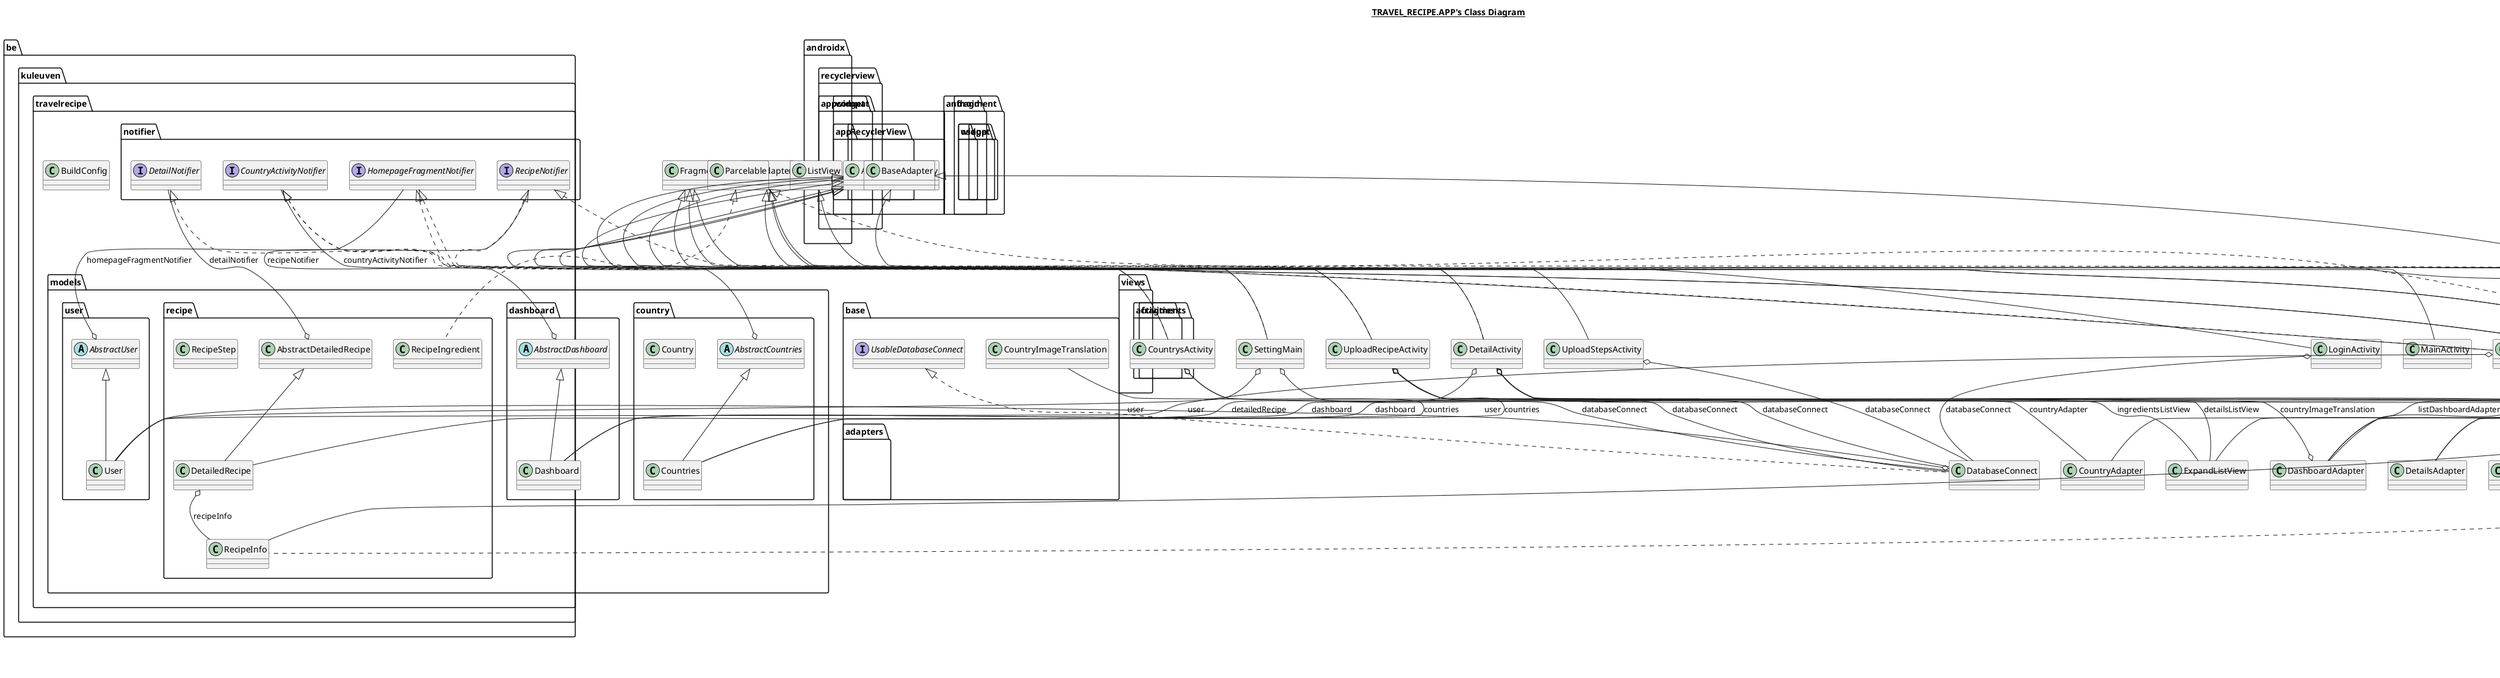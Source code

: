 @startuml

title __TRAVEL_RECIPE.APP's Class Diagram__\n

  namespace be.kuleuven.travelrecipe {
    class be.kuleuven.travelrecipe.BuildConfig {
    }
  }
  

  namespace be.kuleuven.travelrecipe {
    namespace adapters {
      class be.kuleuven.travelrecipe.adapters.CountryAdapter {
      }
    }
  }
  

  namespace be.kuleuven.travelrecipe {
    namespace adapters {
      class be.kuleuven.travelrecipe.adapters.DashboardAdapter {
      }
    }
  }
  

  namespace be.kuleuven.travelrecipe {
    namespace adapters {
      class be.kuleuven.travelrecipe.adapters.DetailsAdapter {
      }
    }
  }
  

  namespace be.kuleuven.travelrecipe {
    namespace adapters {
      class be.kuleuven.travelrecipe.adapters.ExpandListView {
      }
    }
  }
  

  namespace be.kuleuven.travelrecipe {
    namespace adapters {
      class be.kuleuven.travelrecipe.adapters.IngredientAdapter {
      }
    }
  }
  

  namespace be.kuleuven.travelrecipe {
    namespace adapters {
      class be.kuleuven.travelrecipe.adapters.RecipeDetailsAdapter {
      }
    }
  }
  

  namespace be.kuleuven.travelrecipe {
    namespace base {
      class be.kuleuven.travelrecipe.base.CountryImageTranslation {
      }
    }
  }
  

  namespace be.kuleuven.travelrecipe {
    namespace base {
      class be.kuleuven.travelrecipe.base.DatabaseConnect {
      }
    }
  }
  

  namespace be.kuleuven.travelrecipe {
    namespace base {
      interface be.kuleuven.travelrecipe.base.UsableDatabaseConnect {
      }
    }
  }
  

  namespace be.kuleuven.travelrecipe {
    namespace models.country {
      abstract class be.kuleuven.travelrecipe.models.country.AbstractCountries {
      }
    }
  }
  

  namespace be.kuleuven.travelrecipe {
    namespace models.country {
      class be.kuleuven.travelrecipe.models.country.Countries {
      }
    }
  }
  

  namespace be.kuleuven.travelrecipe {
    namespace models.country {
      class be.kuleuven.travelrecipe.models.country.Country {
      }
    }
  }
  

  namespace be.kuleuven.travelrecipe {
    namespace models.dashboard {
      abstract class be.kuleuven.travelrecipe.models.dashboard.AbstractDashboard {
      }
    }
  }
  

  namespace be.kuleuven.travelrecipe {
    namespace models.dashboard {
      class be.kuleuven.travelrecipe.models.dashboard.Dashboard {
      }
    }
  }
  

  namespace be.kuleuven.travelrecipe {
    namespace models.recipe {
      class be.kuleuven.travelrecipe.models.recipe.AbstractDetailedRecipe {
      }
    }
  }
  

  namespace be.kuleuven.travelrecipe {
    namespace models.recipe {
      class be.kuleuven.travelrecipe.models.recipe.DetailedRecipe {
      }
    }
  }
  

  namespace be.kuleuven.travelrecipe {
    namespace models.recipe {
      class be.kuleuven.travelrecipe.models.recipe.RecipeInfo {
      }
    }
  }
  

  namespace be.kuleuven.travelrecipe {
    namespace models.recipe {
      class be.kuleuven.travelrecipe.models.recipe.RecipeIngredient {
      }
    }
  }
  

  namespace be.kuleuven.travelrecipe {
    namespace models.recipe {
      class be.kuleuven.travelrecipe.models.recipe.RecipeStep {
      }
    }
  }
  

  namespace be.kuleuven.travelrecipe {
    namespace models.user {
      abstract class be.kuleuven.travelrecipe.models.user.AbstractUser {
      }
    }
  }
  

  namespace be.kuleuven.travelrecipe {
    namespace models.user {
      class be.kuleuven.travelrecipe.models.user.User {
      }
    }
  }
  

  namespace be.kuleuven.travelrecipe {
    namespace notifier {
      interface be.kuleuven.travelrecipe.notifier.CountryActivityNotifier {
      }
    }
  }
  

  namespace be.kuleuven.travelrecipe {
    namespace notifier {
      interface be.kuleuven.travelrecipe.notifier.DetailNotifier {
      }
    }
  }
  

  namespace be.kuleuven.travelrecipe {
    namespace notifier {
      interface be.kuleuven.travelrecipe.notifier.HomepageFragmentNotifier {
      }
    }
  }
  

  namespace be.kuleuven.travelrecipe {
    namespace notifier {
      interface be.kuleuven.travelrecipe.notifier.RecipeNotifier {
      }
    }
  }
  

  namespace be.kuleuven.travelrecipe {
    namespace views.activities {
      class be.kuleuven.travelrecipe.views.activities.CountrysActivity {
      }
    }
  }
  

  namespace be.kuleuven.travelrecipe {
    namespace views.activities {
      class be.kuleuven.travelrecipe.views.activities.DetailActivity {
      }
    }
  }
  

  namespace be.kuleuven.travelrecipe {
    namespace views.activities {
      class be.kuleuven.travelrecipe.views.activities.LoginActivity {
      }
    }
  }
  

  namespace be.kuleuven.travelrecipe {
    namespace views.activities {
      class be.kuleuven.travelrecipe.views.activities.MainActivity {
      }
    }
  }
  

  namespace be.kuleuven.travelrecipe {
    namespace views.activities {
      class be.kuleuven.travelrecipe.views.activities.SettingMain {
      }
    }
  }
  

  namespace be.kuleuven.travelrecipe {
    namespace views.activities {
      class be.kuleuven.travelrecipe.views.activities.UploadRecipeActivity {
      }
    }
  }
  

  namespace be.kuleuven.travelrecipe {
    namespace views.activities {
      class be.kuleuven.travelrecipe.views.activities.UploadStepsActivity {
      }
    }
  }
  

  namespace be.kuleuven.travelrecipe {
    namespace views.fragments {
      class be.kuleuven.travelrecipe.views.fragments.HomeFragment {
      }
    }
  }
  

  namespace be.kuleuven.travelrecipe {
    namespace views.fragments {
      class be.kuleuven.travelrecipe.views.fragments.MeFragment {
      }
    }
  }
  

  namespace be.kuleuven.travelrecipe {
    namespace views.fragments {
      class be.kuleuven.travelrecipe.views.fragments.SearchFragment {
      }
    }
  }
  

  be.kuleuven.travelrecipe.adapters.CountryAdapter -up-|> androidx.recyclerview.widget.RecyclerView.Adapter
  be.kuleuven.travelrecipe.adapters.DashboardAdapter -up-|> androidx.recyclerview.widget.RecyclerView.Adapter
  be.kuleuven.travelrecipe.adapters.DashboardAdapter o-- be.kuleuven.travelrecipe.base.CountryImageTranslation : countryImageTranslation
  be.kuleuven.travelrecipe.adapters.DetailsAdapter -up-|> android.widget.BaseAdapter
  be.kuleuven.travelrecipe.adapters.ExpandListView -up-|> android.widget.ListView
  be.kuleuven.travelrecipe.adapters.IngredientAdapter -up-|> android.widget.BaseAdapter
  be.kuleuven.travelrecipe.adapters.RecipeDetailsAdapter -up-|> androidx.recyclerview.widget.RecyclerView.Adapter
  be.kuleuven.travelrecipe.base.DatabaseConnect .up.|> be.kuleuven.travelrecipe.base.UsableDatabaseConnect
  be.kuleuven.travelrecipe.base.DatabaseConnect o-- be.kuleuven.travelrecipe.models.user.User : user
  be.kuleuven.travelrecipe.models.country.AbstractCountries o-- be.kuleuven.travelrecipe.notifier.CountryActivityNotifier : countryActivityNotifier
  be.kuleuven.travelrecipe.models.country.Countries -up-|> be.kuleuven.travelrecipe.models.country.AbstractCountries
  be.kuleuven.travelrecipe.models.dashboard.AbstractDashboard o-- be.kuleuven.travelrecipe.notifier.RecipeNotifier : recipeNotifier
  be.kuleuven.travelrecipe.models.dashboard.Dashboard -up-|> be.kuleuven.travelrecipe.models.dashboard.AbstractDashboard
  be.kuleuven.travelrecipe.models.recipe.AbstractDetailedRecipe o-- be.kuleuven.travelrecipe.notifier.DetailNotifier : detailNotifier
  be.kuleuven.travelrecipe.models.recipe.DetailedRecipe -up-|> be.kuleuven.travelrecipe.models.recipe.AbstractDetailedRecipe
  be.kuleuven.travelrecipe.models.recipe.DetailedRecipe o-- be.kuleuven.travelrecipe.models.recipe.RecipeInfo : recipeInfo
  be.kuleuven.travelrecipe.models.recipe.RecipeInfo .up.|> android.os.Parcelable
  be.kuleuven.travelrecipe.models.recipe.RecipeIngredient .up.|> android.os.Parcelable
  be.kuleuven.travelrecipe.models.user.AbstractUser o-- be.kuleuven.travelrecipe.notifier.HomepageFragmentNotifier : homepageFragmentNotifier
  be.kuleuven.travelrecipe.models.user.User -up-|> be.kuleuven.travelrecipe.models.user.AbstractUser
  be.kuleuven.travelrecipe.views.activities.CountrysActivity .up.|> be.kuleuven.travelrecipe.notifier.CountryActivityNotifier
  be.kuleuven.travelrecipe.views.activities.CountrysActivity -up-|> androidx.appcompat.app.AppCompatActivity
  be.kuleuven.travelrecipe.views.activities.CountrysActivity o-- be.kuleuven.travelrecipe.models.country.Countries : countries
  be.kuleuven.travelrecipe.views.activities.CountrysActivity o-- be.kuleuven.travelrecipe.adapters.CountryAdapter : countryAdapter
  be.kuleuven.travelrecipe.views.activities.DetailActivity .up.|> be.kuleuven.travelrecipe.notifier.DetailNotifier
  be.kuleuven.travelrecipe.views.activities.DetailActivity -up-|> androidx.appcompat.app.AppCompatActivity
  be.kuleuven.travelrecipe.views.activities.DetailActivity o-- be.kuleuven.travelrecipe.base.DatabaseConnect : databaseConnect
  be.kuleuven.travelrecipe.views.activities.DetailActivity o-- be.kuleuven.travelrecipe.models.recipe.DetailedRecipe : detailedRecipe
  be.kuleuven.travelrecipe.views.activities.DetailActivity o-- be.kuleuven.travelrecipe.adapters.DetailsAdapter : detailsAdapter
  be.kuleuven.travelrecipe.views.activities.DetailActivity o-- be.kuleuven.travelrecipe.adapters.ExpandListView : detailsListView
  be.kuleuven.travelrecipe.views.activities.DetailActivity o-- be.kuleuven.travelrecipe.adapters.IngredientAdapter : ingredientAdapter
  be.kuleuven.travelrecipe.views.activities.DetailActivity o-- be.kuleuven.travelrecipe.adapters.ExpandListView : ingredientsListView
  be.kuleuven.travelrecipe.views.activities.LoginActivity -up-|> androidx.appcompat.app.AppCompatActivity
  be.kuleuven.travelrecipe.views.activities.LoginActivity o-- be.kuleuven.travelrecipe.base.DatabaseConnect : databaseConnect
  be.kuleuven.travelrecipe.views.activities.MainActivity -up-|> androidx.appcompat.app.AppCompatActivity
  be.kuleuven.travelrecipe.views.activities.SettingMain .up.|> be.kuleuven.travelrecipe.notifier.HomepageFragmentNotifier
  be.kuleuven.travelrecipe.views.activities.SettingMain -up-|> androidx.appcompat.app.AppCompatActivity
  be.kuleuven.travelrecipe.views.activities.SettingMain o-- be.kuleuven.travelrecipe.base.DatabaseConnect : databaseConnect
  be.kuleuven.travelrecipe.views.activities.SettingMain o-- be.kuleuven.travelrecipe.models.user.User : user
  be.kuleuven.travelrecipe.views.activities.UploadRecipeActivity .up.|> be.kuleuven.travelrecipe.notifier.CountryActivityNotifier
  be.kuleuven.travelrecipe.views.activities.UploadRecipeActivity -up-|> androidx.appcompat.app.AppCompatActivity
  be.kuleuven.travelrecipe.views.activities.UploadRecipeActivity o-- be.kuleuven.travelrecipe.models.country.Countries : countries
  be.kuleuven.travelrecipe.views.activities.UploadRecipeActivity o-- be.kuleuven.travelrecipe.base.DatabaseConnect : databaseConnect
  be.kuleuven.travelrecipe.views.activities.UploadRecipeActivity o-- be.kuleuven.travelrecipe.models.recipe.RecipeInfo : recipe
  be.kuleuven.travelrecipe.views.activities.UploadStepsActivity -up-|> androidx.appcompat.app.AppCompatActivity
  be.kuleuven.travelrecipe.views.activities.UploadStepsActivity o-- be.kuleuven.travelrecipe.base.DatabaseConnect : databaseConnect
  be.kuleuven.travelrecipe.views.fragments.HomeFragment .up.|> be.kuleuven.travelrecipe.notifier.HomepageFragmentNotifier
  be.kuleuven.travelrecipe.views.fragments.HomeFragment -up-|> androidx.fragment.app.Fragment
  be.kuleuven.travelrecipe.views.fragments.HomeFragment o-- be.kuleuven.travelrecipe.models.user.User : user
  be.kuleuven.travelrecipe.views.fragments.MeFragment .up.|> be.kuleuven.travelrecipe.notifier.RecipeNotifier
  be.kuleuven.travelrecipe.views.fragments.MeFragment -up-|> androidx.fragment.app.Fragment
  be.kuleuven.travelrecipe.views.fragments.MeFragment o-- be.kuleuven.travelrecipe.models.dashboard.Dashboard : dashboard
  be.kuleuven.travelrecipe.views.fragments.MeFragment o-- be.kuleuven.travelrecipe.adapters.DashboardAdapter : listDashboardAdapter
  be.kuleuven.travelrecipe.views.fragments.SearchFragment .up.|> be.kuleuven.travelrecipe.notifier.RecipeNotifier
  be.kuleuven.travelrecipe.views.fragments.SearchFragment -up-|> androidx.fragment.app.Fragment
  be.kuleuven.travelrecipe.views.fragments.SearchFragment o-- be.kuleuven.travelrecipe.models.dashboard.Dashboard : dashboard
  be.kuleuven.travelrecipe.views.fragments.SearchFragment o-- be.kuleuven.travelrecipe.adapters.DashboardAdapter : dashboardAdapter


right footer


PlantUML diagram generated by SketchIt! (https://bitbucket.org/pmesmeur/sketch.it)
For more information about this tool, please contact philippe.mesmeur@gmail.com
endfooter

@enduml
